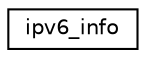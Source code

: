 digraph "Graphical Class Hierarchy"
{
 // LATEX_PDF_SIZE
  edge [fontname="Helvetica",fontsize="10",labelfontname="Helvetica",labelfontsize="10"];
  node [fontname="Helvetica",fontsize="10",shape=record];
  rankdir="LR";
  Node0 [label="ipv6_info",height=0.2,width=0.4,color="black", fillcolor="white", style="filled",URL="$structipv6__info.html",tooltip="The IPv6 information structure containing the address and port number"];
}
